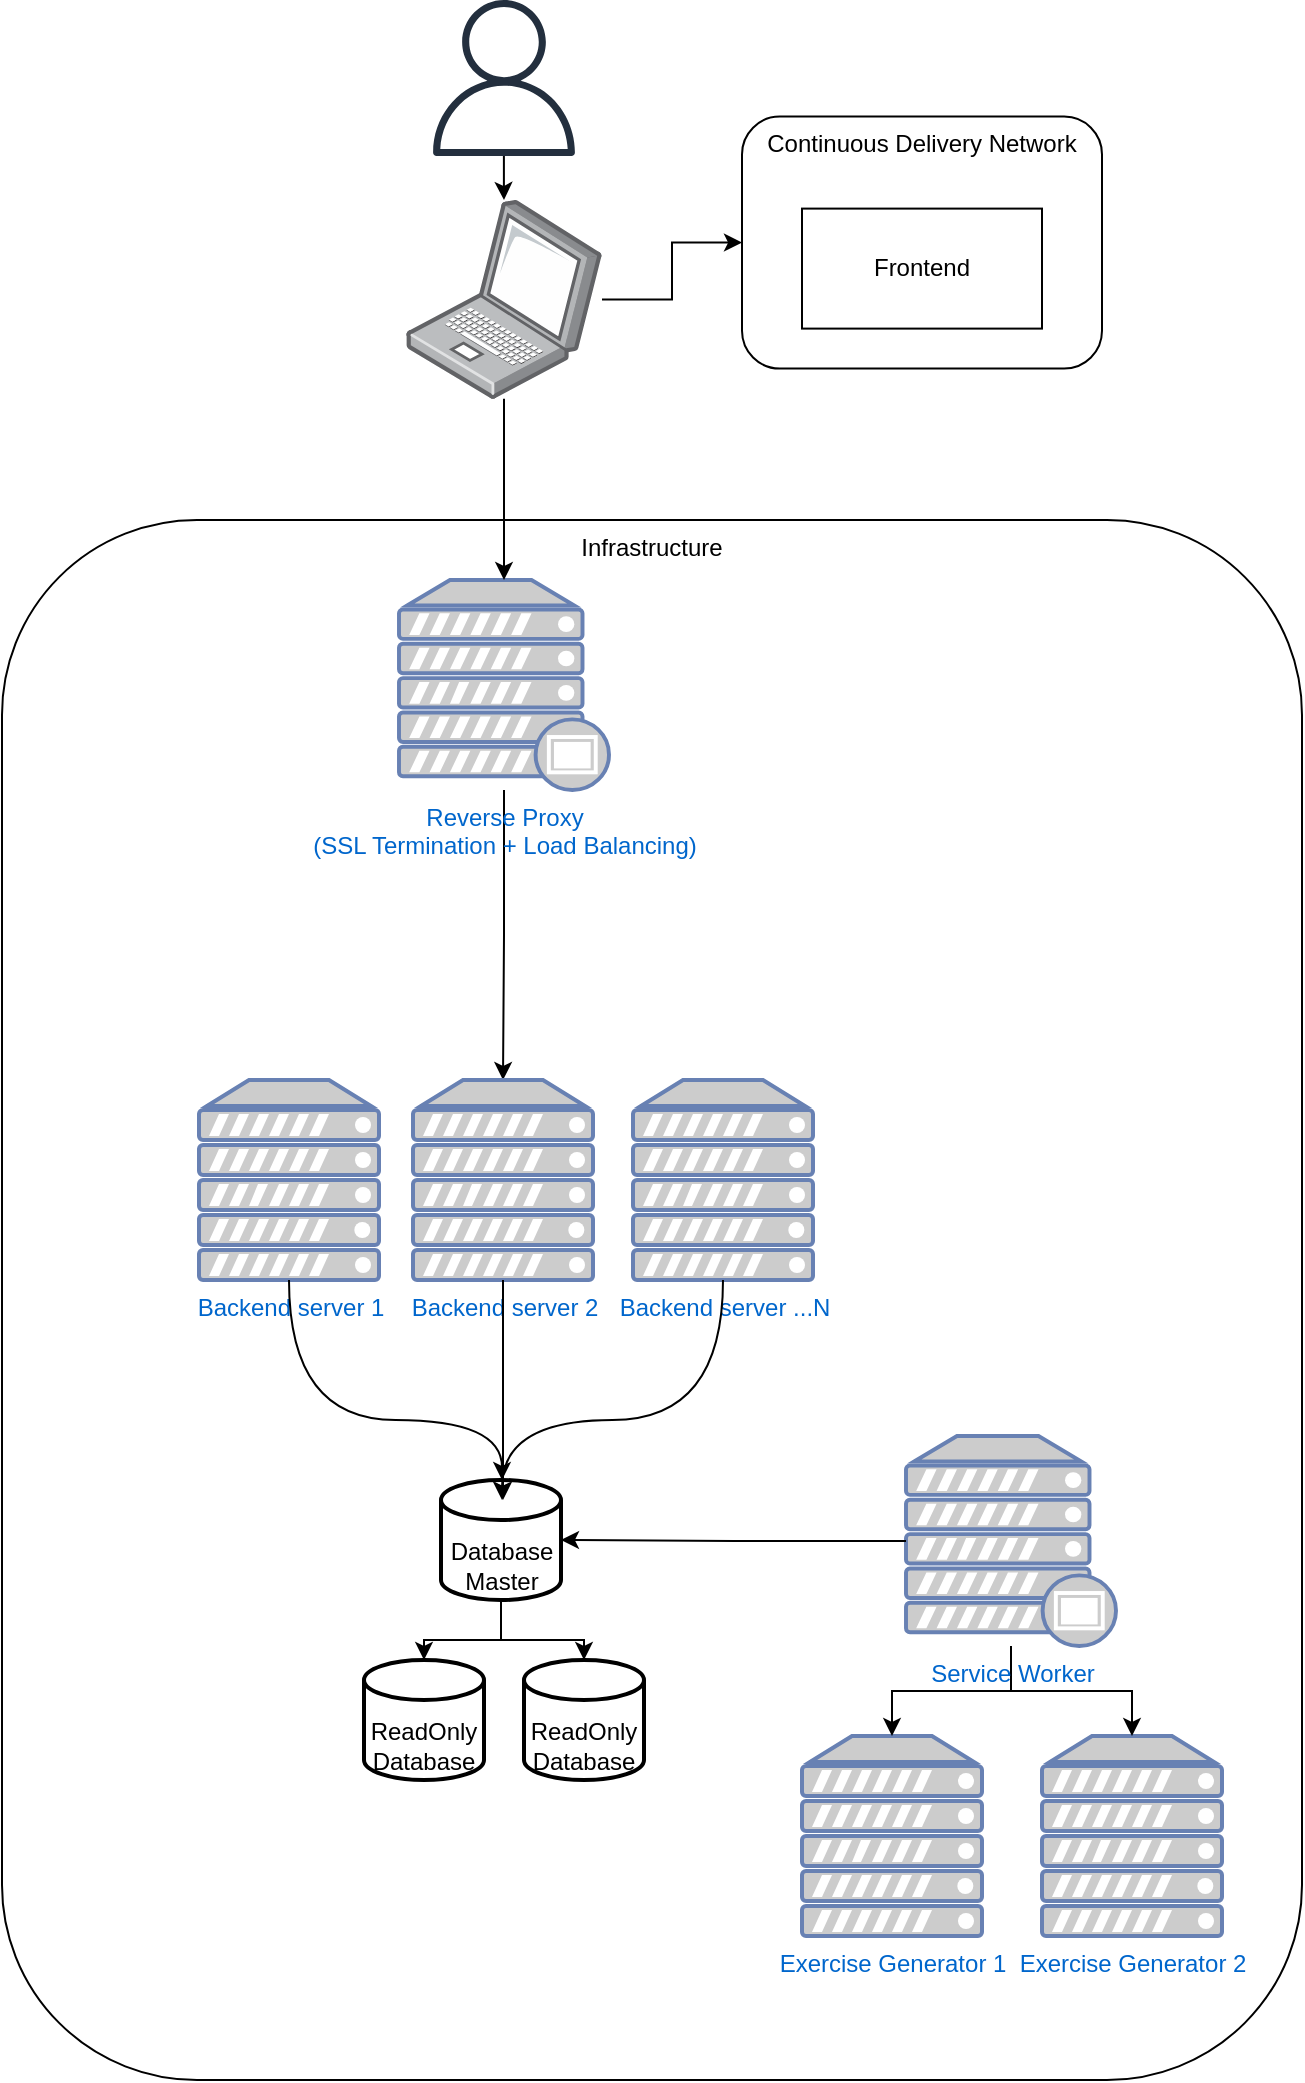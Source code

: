 <mxfile version="14.4.8" type="github">
  <diagram id="Ht1M8jgEwFfnCIfOTk4-" name="Page-1">
    <mxGraphModel dx="925" dy="501" grid="1" gridSize="10" guides="1" tooltips="1" connect="1" arrows="1" fold="1" page="1" pageScale="1" pageWidth="1169" pageHeight="827" math="0" shadow="0">
      <root>
        <mxCell id="0" />
        <mxCell id="1" parent="0" />
        <mxCell id="z7ooGCttGQufLxewZHUA-10" style="edgeStyle=orthogonalEdgeStyle;rounded=0;orthogonalLoop=1;jettySize=auto;html=1;" edge="1" parent="1" source="z7ooGCttGQufLxewZHUA-16" target="z7ooGCttGQufLxewZHUA-5">
          <mxGeometry relative="1" as="geometry" />
        </mxCell>
        <mxCell id="z7ooGCttGQufLxewZHUA-17" style="edgeStyle=orthogonalEdgeStyle;rounded=0;orthogonalLoop=1;jettySize=auto;html=1;" edge="1" parent="1" source="z7ooGCttGQufLxewZHUA-2" target="z7ooGCttGQufLxewZHUA-16">
          <mxGeometry relative="1" as="geometry" />
        </mxCell>
        <mxCell id="z7ooGCttGQufLxewZHUA-2" value="" style="outlineConnect=0;fontColor=#232F3E;gradientColor=none;fillColor=#232F3E;strokeColor=none;dashed=0;verticalLabelPosition=bottom;verticalAlign=top;align=center;html=1;fontSize=12;fontStyle=0;aspect=fixed;pointerEvents=1;shape=mxgraph.aws4.user;" vertex="1" parent="1">
          <mxGeometry x="362" y="30" width="78" height="78" as="geometry" />
        </mxCell>
        <mxCell id="z7ooGCttGQufLxewZHUA-7" value="" style="group" vertex="1" connectable="0" parent="1">
          <mxGeometry x="520" y="88.3" width="180" height="126" as="geometry" />
        </mxCell>
        <mxCell id="z7ooGCttGQufLxewZHUA-5" value="Continuous Delivery Network" style="rounded=1;whiteSpace=wrap;html=1;align=center;verticalAlign=top;" vertex="1" parent="z7ooGCttGQufLxewZHUA-7">
          <mxGeometry width="180" height="126" as="geometry" />
        </mxCell>
        <mxCell id="z7ooGCttGQufLxewZHUA-6" value="&lt;div&gt;Frontend&lt;/div&gt;" style="rounded=0;whiteSpace=wrap;html=1;align=center;" vertex="1" parent="z7ooGCttGQufLxewZHUA-7">
          <mxGeometry x="30" y="46" width="120" height="60" as="geometry" />
        </mxCell>
        <mxCell id="z7ooGCttGQufLxewZHUA-11" value="Infrastructure" style="rounded=1;whiteSpace=wrap;html=1;align=center;verticalAlign=top;" vertex="1" parent="1">
          <mxGeometry x="150" y="290" width="650" height="780" as="geometry" />
        </mxCell>
        <mxCell id="z7ooGCttGQufLxewZHUA-25" style="edgeStyle=orthogonalEdgeStyle;rounded=0;orthogonalLoop=1;jettySize=auto;html=1;" edge="1" parent="1" source="z7ooGCttGQufLxewZHUA-14" target="z7ooGCttGQufLxewZHUA-22">
          <mxGeometry relative="1" as="geometry" />
        </mxCell>
        <mxCell id="z7ooGCttGQufLxewZHUA-14" value="Reverse Proxy&lt;br&gt;(SSL Termination + Load Balancing)" style="fontColor=#0066CC;verticalAlign=top;verticalLabelPosition=bottom;labelPosition=center;align=center;html=1;outlineConnect=0;fillColor=#CCCCCC;strokeColor=#6881B3;gradientColor=none;gradientDirection=north;strokeWidth=2;shape=mxgraph.networks.proxy_server;" vertex="1" parent="1">
          <mxGeometry x="348.5" y="320" width="105" height="105" as="geometry" />
        </mxCell>
        <mxCell id="z7ooGCttGQufLxewZHUA-18" style="edgeStyle=orthogonalEdgeStyle;rounded=0;orthogonalLoop=1;jettySize=auto;html=1;" edge="1" parent="1" source="z7ooGCttGQufLxewZHUA-16" target="z7ooGCttGQufLxewZHUA-14">
          <mxGeometry relative="1" as="geometry" />
        </mxCell>
        <mxCell id="z7ooGCttGQufLxewZHUA-16" value="" style="points=[];aspect=fixed;html=1;align=center;shadow=0;dashed=0;image;image=img/lib/allied_telesis/computer_and_terminals/Laptop.svg;" vertex="1" parent="1">
          <mxGeometry x="352" y="130" width="98" height="99.41" as="geometry" />
        </mxCell>
        <mxCell id="z7ooGCttGQufLxewZHUA-24" value="" style="group" vertex="1" connectable="0" parent="1">
          <mxGeometry x="248.5" y="570" width="307" height="100" as="geometry" />
        </mxCell>
        <mxCell id="z7ooGCttGQufLxewZHUA-21" value="&lt;div&gt;Backend server 1&lt;/div&gt;" style="fontColor=#0066CC;verticalAlign=top;verticalLabelPosition=bottom;labelPosition=center;align=center;html=1;outlineConnect=0;fillColor=#CCCCCC;strokeColor=#6881B3;gradientColor=none;gradientDirection=north;strokeWidth=2;shape=mxgraph.networks.server;" vertex="1" parent="z7ooGCttGQufLxewZHUA-24">
          <mxGeometry width="90" height="100" as="geometry" />
        </mxCell>
        <mxCell id="z7ooGCttGQufLxewZHUA-22" value="&lt;div&gt;Backend server 2&lt;br&gt;&lt;/div&gt;" style="fontColor=#0066CC;verticalAlign=top;verticalLabelPosition=bottom;labelPosition=center;align=center;html=1;outlineConnect=0;fillColor=#CCCCCC;strokeColor=#6881B3;gradientColor=none;gradientDirection=north;strokeWidth=2;shape=mxgraph.networks.server;" vertex="1" parent="z7ooGCttGQufLxewZHUA-24">
          <mxGeometry x="107" width="90" height="100" as="geometry" />
        </mxCell>
        <mxCell id="z7ooGCttGQufLxewZHUA-23" value="&lt;div&gt;Backend server ...N&lt;br&gt;&lt;/div&gt;" style="fontColor=#0066CC;verticalAlign=top;verticalLabelPosition=bottom;labelPosition=center;align=center;html=1;outlineConnect=0;fillColor=#CCCCCC;strokeColor=#6881B3;gradientColor=none;gradientDirection=north;strokeWidth=2;shape=mxgraph.networks.server;" vertex="1" parent="z7ooGCttGQufLxewZHUA-24">
          <mxGeometry x="217" width="90" height="100" as="geometry" />
        </mxCell>
        <mxCell id="z7ooGCttGQufLxewZHUA-32" value="" style="group" vertex="1" connectable="0" parent="1">
          <mxGeometry x="550" y="748" width="210" height="250" as="geometry" />
        </mxCell>
        <mxCell id="z7ooGCttGQufLxewZHUA-28" value="" style="group" vertex="1" connectable="0" parent="z7ooGCttGQufLxewZHUA-32">
          <mxGeometry y="150" width="210" height="100" as="geometry" />
        </mxCell>
        <mxCell id="z7ooGCttGQufLxewZHUA-26" value="Exercise Generator 1" style="fontColor=#0066CC;verticalAlign=top;verticalLabelPosition=bottom;labelPosition=center;align=center;html=1;outlineConnect=0;fillColor=#CCCCCC;strokeColor=#6881B3;gradientColor=none;gradientDirection=north;strokeWidth=2;shape=mxgraph.networks.server;" vertex="1" parent="z7ooGCttGQufLxewZHUA-28">
          <mxGeometry width="90" height="100" as="geometry" />
        </mxCell>
        <mxCell id="z7ooGCttGQufLxewZHUA-27" value="&lt;div&gt;Exercise Generator 2&lt;/div&gt;" style="fontColor=#0066CC;verticalAlign=top;verticalLabelPosition=bottom;labelPosition=center;align=center;html=1;outlineConnect=0;fillColor=#CCCCCC;strokeColor=#6881B3;gradientColor=none;gradientDirection=north;strokeWidth=2;shape=mxgraph.networks.server;" vertex="1" parent="z7ooGCttGQufLxewZHUA-28">
          <mxGeometry x="120" width="90" height="100" as="geometry" />
        </mxCell>
        <mxCell id="z7ooGCttGQufLxewZHUA-30" style="edgeStyle=orthogonalEdgeStyle;rounded=0;orthogonalLoop=1;jettySize=auto;html=1;" edge="1" parent="z7ooGCttGQufLxewZHUA-32" source="z7ooGCttGQufLxewZHUA-29" target="z7ooGCttGQufLxewZHUA-26">
          <mxGeometry relative="1" as="geometry" />
        </mxCell>
        <mxCell id="z7ooGCttGQufLxewZHUA-31" style="edgeStyle=orthogonalEdgeStyle;rounded=0;orthogonalLoop=1;jettySize=auto;html=1;" edge="1" parent="z7ooGCttGQufLxewZHUA-32" source="z7ooGCttGQufLxewZHUA-29" target="z7ooGCttGQufLxewZHUA-27">
          <mxGeometry relative="1" as="geometry" />
        </mxCell>
        <mxCell id="z7ooGCttGQufLxewZHUA-29" value="&lt;div&gt;Service Worker&lt;/div&gt;" style="fontColor=#0066CC;verticalAlign=top;verticalLabelPosition=bottom;labelPosition=center;align=center;html=1;outlineConnect=0;fillColor=#CCCCCC;strokeColor=#6881B3;gradientColor=none;gradientDirection=north;strokeWidth=2;shape=mxgraph.networks.proxy_server;" vertex="1" parent="z7ooGCttGQufLxewZHUA-32">
          <mxGeometry x="52" width="105" height="105" as="geometry" />
        </mxCell>
        <mxCell id="z7ooGCttGQufLxewZHUA-39" value="" style="group" vertex="1" connectable="0" parent="1">
          <mxGeometry x="331" y="770" width="140" height="150" as="geometry" />
        </mxCell>
        <mxCell id="z7ooGCttGQufLxewZHUA-34" value="ReadOnly Database" style="strokeWidth=2;html=1;shape=mxgraph.flowchart.database;whiteSpace=wrap;align=center;verticalAlign=bottom;" vertex="1" parent="z7ooGCttGQufLxewZHUA-39">
          <mxGeometry x="80" y="90" width="60" height="60" as="geometry" />
        </mxCell>
        <mxCell id="z7ooGCttGQufLxewZHUA-38" style="edgeStyle=orthogonalEdgeStyle;rounded=0;orthogonalLoop=1;jettySize=auto;html=1;" edge="1" parent="z7ooGCttGQufLxewZHUA-39" source="z7ooGCttGQufLxewZHUA-35" target="z7ooGCttGQufLxewZHUA-34">
          <mxGeometry relative="1" as="geometry" />
        </mxCell>
        <mxCell id="z7ooGCttGQufLxewZHUA-35" value="Database&lt;br&gt;Master" style="strokeWidth=2;html=1;shape=mxgraph.flowchart.database;whiteSpace=wrap;align=center;verticalAlign=bottom;" vertex="1" parent="z7ooGCttGQufLxewZHUA-39">
          <mxGeometry x="38.5" width="60" height="60" as="geometry" />
        </mxCell>
        <mxCell id="z7ooGCttGQufLxewZHUA-36" value="ReadOnly Database" style="strokeWidth=2;html=1;shape=mxgraph.flowchart.database;whiteSpace=wrap;align=center;verticalAlign=bottom;" vertex="1" parent="z7ooGCttGQufLxewZHUA-39">
          <mxGeometry y="90" width="60" height="60" as="geometry" />
        </mxCell>
        <mxCell id="z7ooGCttGQufLxewZHUA-37" style="edgeStyle=orthogonalEdgeStyle;rounded=0;orthogonalLoop=1;jettySize=auto;html=1;" edge="1" parent="z7ooGCttGQufLxewZHUA-39" source="z7ooGCttGQufLxewZHUA-35" target="z7ooGCttGQufLxewZHUA-36">
          <mxGeometry relative="1" as="geometry" />
        </mxCell>
        <mxCell id="z7ooGCttGQufLxewZHUA-42" style="edgeStyle=orthogonalEdgeStyle;curved=1;orthogonalLoop=1;jettySize=auto;html=1;" edge="1" parent="1" source="z7ooGCttGQufLxewZHUA-21" target="z7ooGCttGQufLxewZHUA-35">
          <mxGeometry relative="1" as="geometry">
            <Array as="points">
              <mxPoint x="294" y="740" />
              <mxPoint x="400" y="740" />
            </Array>
          </mxGeometry>
        </mxCell>
        <mxCell id="z7ooGCttGQufLxewZHUA-43" style="edgeStyle=orthogonalEdgeStyle;curved=1;orthogonalLoop=1;jettySize=auto;html=1;" edge="1" parent="1" source="z7ooGCttGQufLxewZHUA-22">
          <mxGeometry relative="1" as="geometry">
            <mxPoint x="400.5" y="780" as="targetPoint" />
          </mxGeometry>
        </mxCell>
        <mxCell id="z7ooGCttGQufLxewZHUA-44" style="edgeStyle=orthogonalEdgeStyle;curved=1;orthogonalLoop=1;jettySize=auto;html=1;" edge="1" parent="1" source="z7ooGCttGQufLxewZHUA-23">
          <mxGeometry relative="1" as="geometry">
            <mxPoint x="400" y="780" as="targetPoint" />
            <Array as="points">
              <mxPoint x="511" y="740" />
              <mxPoint x="400" y="740" />
            </Array>
          </mxGeometry>
        </mxCell>
        <mxCell id="z7ooGCttGQufLxewZHUA-45" style="edgeStyle=orthogonalEdgeStyle;orthogonalLoop=1;jettySize=auto;html=1;rounded=0;" edge="1" parent="1" source="z7ooGCttGQufLxewZHUA-29" target="z7ooGCttGQufLxewZHUA-35">
          <mxGeometry relative="1" as="geometry" />
        </mxCell>
      </root>
    </mxGraphModel>
  </diagram>
</mxfile>
